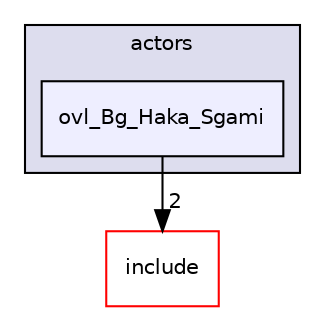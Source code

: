 digraph "src/overlays/actors/ovl_Bg_Haka_Sgami" {
  compound=true
  node [ fontsize="10", fontname="Helvetica"];
  edge [ labelfontsize="10", labelfontname="Helvetica"];
  subgraph clusterdir_e93473484be31ce7bcb356bd643a22f8 {
    graph [ bgcolor="#ddddee", pencolor="black", label="actors" fontname="Helvetica", fontsize="10", URL="dir_e93473484be31ce7bcb356bd643a22f8.html"]
  dir_0aa1d448e76fcfbd47aa6e3ddb5e0fa3 [shape=box, label="ovl_Bg_Haka_Sgami", style="filled", fillcolor="#eeeeff", pencolor="black", URL="dir_0aa1d448e76fcfbd47aa6e3ddb5e0fa3.html"];
  }
  dir_d44c64559bbebec7f509842c48db8b23 [shape=box label="include" fillcolor="white" style="filled" color="red" URL="dir_d44c64559bbebec7f509842c48db8b23.html"];
  dir_0aa1d448e76fcfbd47aa6e3ddb5e0fa3->dir_d44c64559bbebec7f509842c48db8b23 [headlabel="2", labeldistance=1.5 headhref="dir_000039_000000.html"];
}
